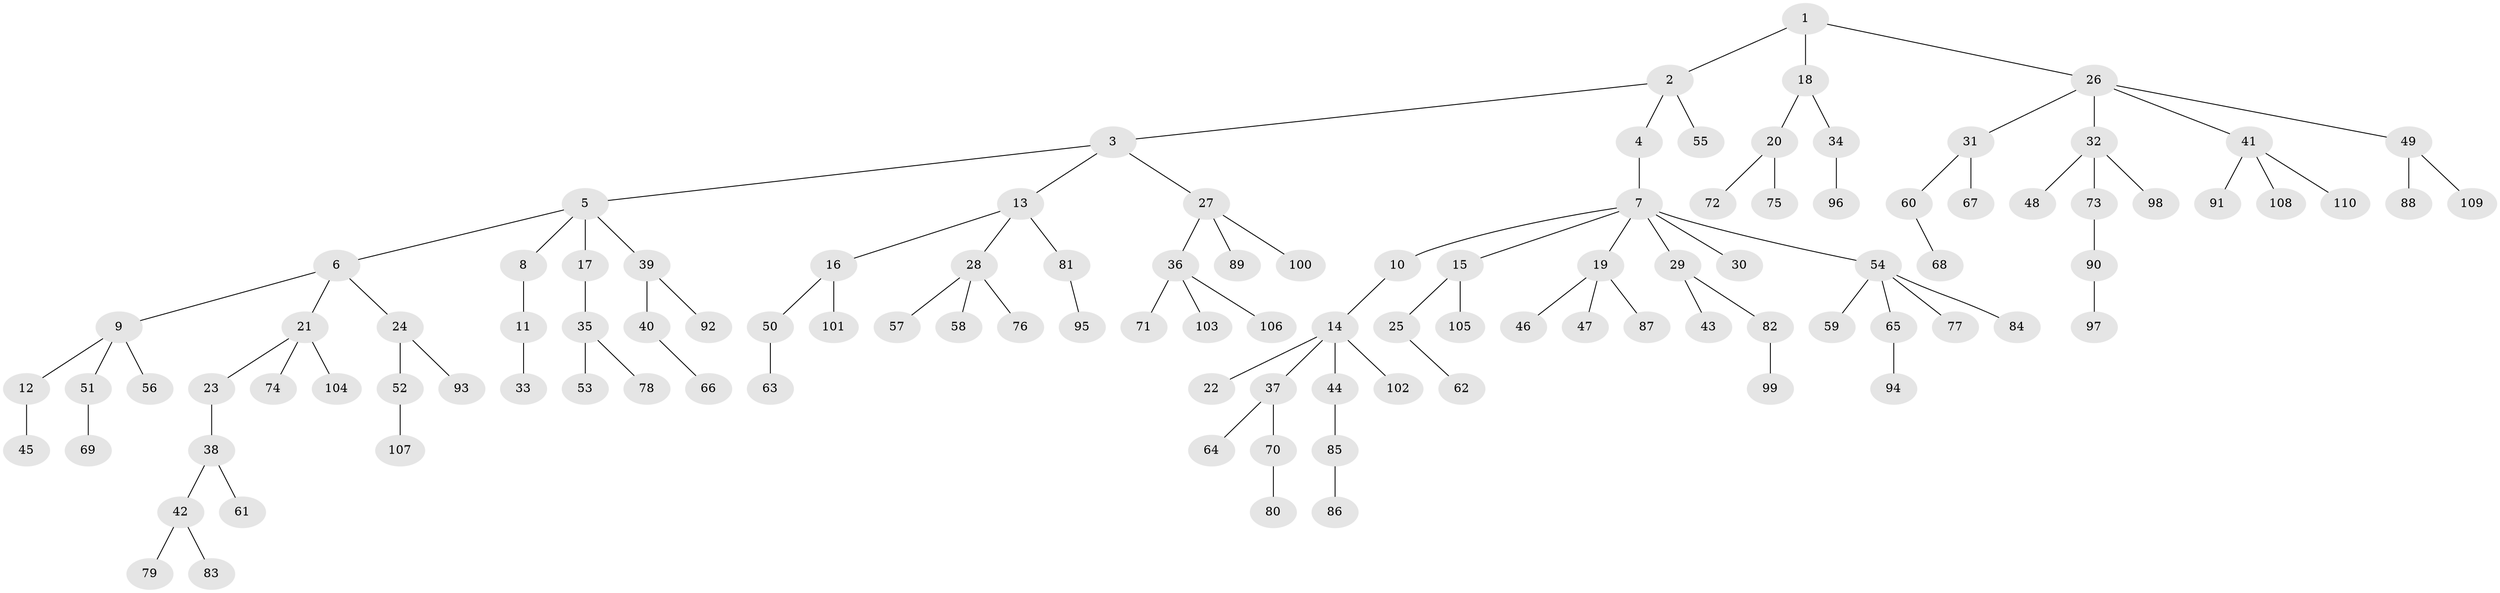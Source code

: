 // coarse degree distribution, {4: 0.0684931506849315, 7: 0.0273972602739726, 8: 0.0136986301369863, 2: 0.1506849315068493, 3: 0.1506849315068493, 1: 0.5753424657534246, 5: 0.0136986301369863}
// Generated by graph-tools (version 1.1) at 2025/52/02/27/25 19:52:11]
// undirected, 110 vertices, 109 edges
graph export_dot {
graph [start="1"]
  node [color=gray90,style=filled];
  1;
  2;
  3;
  4;
  5;
  6;
  7;
  8;
  9;
  10;
  11;
  12;
  13;
  14;
  15;
  16;
  17;
  18;
  19;
  20;
  21;
  22;
  23;
  24;
  25;
  26;
  27;
  28;
  29;
  30;
  31;
  32;
  33;
  34;
  35;
  36;
  37;
  38;
  39;
  40;
  41;
  42;
  43;
  44;
  45;
  46;
  47;
  48;
  49;
  50;
  51;
  52;
  53;
  54;
  55;
  56;
  57;
  58;
  59;
  60;
  61;
  62;
  63;
  64;
  65;
  66;
  67;
  68;
  69;
  70;
  71;
  72;
  73;
  74;
  75;
  76;
  77;
  78;
  79;
  80;
  81;
  82;
  83;
  84;
  85;
  86;
  87;
  88;
  89;
  90;
  91;
  92;
  93;
  94;
  95;
  96;
  97;
  98;
  99;
  100;
  101;
  102;
  103;
  104;
  105;
  106;
  107;
  108;
  109;
  110;
  1 -- 2;
  1 -- 18;
  1 -- 26;
  2 -- 3;
  2 -- 4;
  2 -- 55;
  3 -- 5;
  3 -- 13;
  3 -- 27;
  4 -- 7;
  5 -- 6;
  5 -- 8;
  5 -- 17;
  5 -- 39;
  6 -- 9;
  6 -- 21;
  6 -- 24;
  7 -- 10;
  7 -- 15;
  7 -- 19;
  7 -- 29;
  7 -- 30;
  7 -- 54;
  8 -- 11;
  9 -- 12;
  9 -- 51;
  9 -- 56;
  10 -- 14;
  11 -- 33;
  12 -- 45;
  13 -- 16;
  13 -- 28;
  13 -- 81;
  14 -- 22;
  14 -- 37;
  14 -- 44;
  14 -- 102;
  15 -- 25;
  15 -- 105;
  16 -- 50;
  16 -- 101;
  17 -- 35;
  18 -- 20;
  18 -- 34;
  19 -- 46;
  19 -- 47;
  19 -- 87;
  20 -- 72;
  20 -- 75;
  21 -- 23;
  21 -- 74;
  21 -- 104;
  23 -- 38;
  24 -- 52;
  24 -- 93;
  25 -- 62;
  26 -- 31;
  26 -- 32;
  26 -- 41;
  26 -- 49;
  27 -- 36;
  27 -- 89;
  27 -- 100;
  28 -- 57;
  28 -- 58;
  28 -- 76;
  29 -- 43;
  29 -- 82;
  31 -- 60;
  31 -- 67;
  32 -- 48;
  32 -- 73;
  32 -- 98;
  34 -- 96;
  35 -- 53;
  35 -- 78;
  36 -- 71;
  36 -- 103;
  36 -- 106;
  37 -- 64;
  37 -- 70;
  38 -- 42;
  38 -- 61;
  39 -- 40;
  39 -- 92;
  40 -- 66;
  41 -- 91;
  41 -- 108;
  41 -- 110;
  42 -- 79;
  42 -- 83;
  44 -- 85;
  49 -- 88;
  49 -- 109;
  50 -- 63;
  51 -- 69;
  52 -- 107;
  54 -- 59;
  54 -- 65;
  54 -- 77;
  54 -- 84;
  60 -- 68;
  65 -- 94;
  70 -- 80;
  73 -- 90;
  81 -- 95;
  82 -- 99;
  85 -- 86;
  90 -- 97;
}
